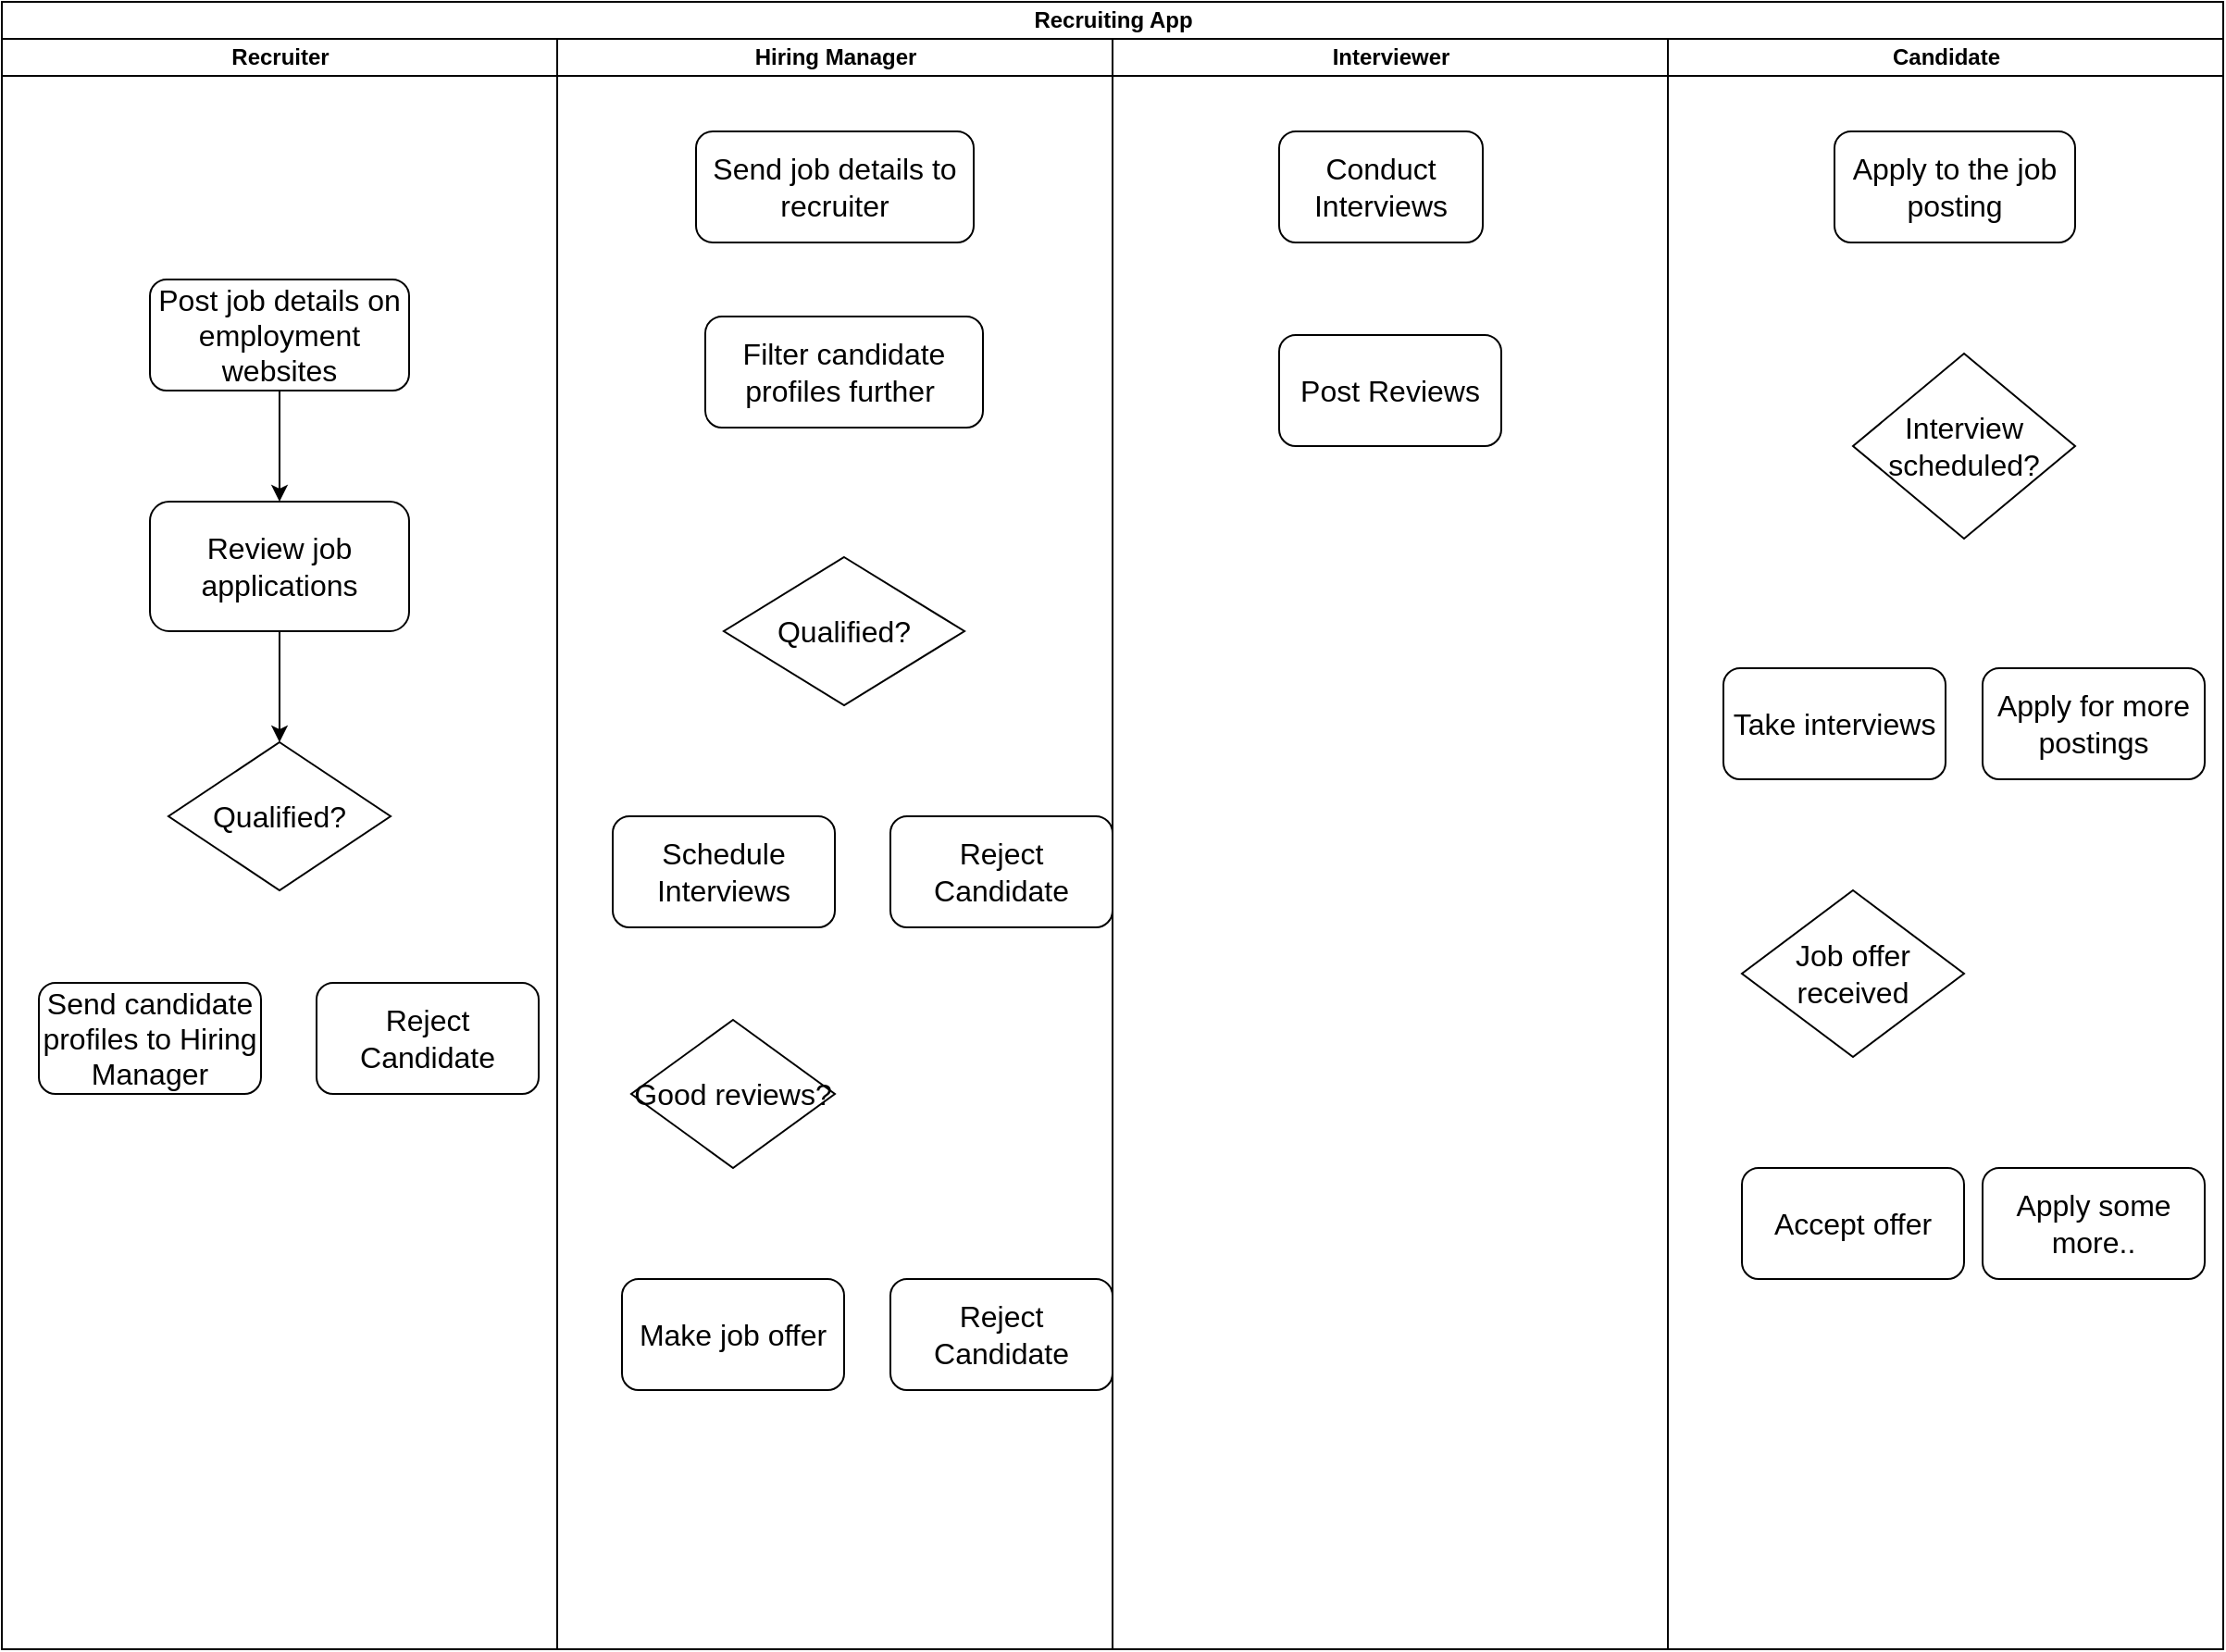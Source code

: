 <mxfile version="24.6.4" type="github">
  <diagram name="Page-1" id="9JSg5hkxb4Jkv8d5Q3OM">
    <mxGraphModel dx="1878" dy="1057" grid="1" gridSize="10" guides="1" tooltips="1" connect="1" arrows="1" fold="1" page="1" pageScale="1" pageWidth="850" pageHeight="1100" math="0" shadow="0">
      <root>
        <mxCell id="0" />
        <mxCell id="1" parent="0" />
        <mxCell id="TddfoaQXzV4HAu44nRfr-1" value="Recruiting App" style="swimlane;childLayout=stackLayout;resizeParent=1;resizeParentMax=0;startSize=20;html=1;" vertex="1" parent="1">
          <mxGeometry x="180" y="110" width="1200" height="890" as="geometry" />
        </mxCell>
        <mxCell id="TddfoaQXzV4HAu44nRfr-2" value="Recruiter" style="swimlane;startSize=20;html=1;" vertex="1" parent="TddfoaQXzV4HAu44nRfr-1">
          <mxGeometry y="20" width="300" height="870" as="geometry" />
        </mxCell>
        <mxCell id="TddfoaQXzV4HAu44nRfr-37" value="" style="edgeStyle=orthogonalEdgeStyle;rounded=0;orthogonalLoop=1;jettySize=auto;html=1;" edge="1" parent="TddfoaQXzV4HAu44nRfr-2" source="TddfoaQXzV4HAu44nRfr-12" target="TddfoaQXzV4HAu44nRfr-16">
          <mxGeometry relative="1" as="geometry" />
        </mxCell>
        <mxCell id="TddfoaQXzV4HAu44nRfr-12" value="&lt;font size=&quot;3&quot;&gt;Post job details on employment websites&lt;/font&gt;" style="rounded=1;whiteSpace=wrap;html=1;" vertex="1" parent="TddfoaQXzV4HAu44nRfr-2">
          <mxGeometry x="80" y="130" width="140" height="60" as="geometry" />
        </mxCell>
        <mxCell id="TddfoaQXzV4HAu44nRfr-38" value="" style="edgeStyle=orthogonalEdgeStyle;rounded=0;orthogonalLoop=1;jettySize=auto;html=1;" edge="1" parent="TddfoaQXzV4HAu44nRfr-2" source="TddfoaQXzV4HAu44nRfr-16" target="TddfoaQXzV4HAu44nRfr-17">
          <mxGeometry relative="1" as="geometry" />
        </mxCell>
        <mxCell id="TddfoaQXzV4HAu44nRfr-16" value="&lt;font size=&quot;3&quot;&gt;Review job applications&lt;/font&gt;" style="rounded=1;whiteSpace=wrap;html=1;" vertex="1" parent="TddfoaQXzV4HAu44nRfr-2">
          <mxGeometry x="80" y="250" width="140" height="70" as="geometry" />
        </mxCell>
        <mxCell id="TddfoaQXzV4HAu44nRfr-17" value="&lt;font size=&quot;3&quot;&gt;Qualified?&lt;/font&gt;" style="rhombus;whiteSpace=wrap;html=1;" vertex="1" parent="TddfoaQXzV4HAu44nRfr-2">
          <mxGeometry x="90" y="380" width="120" height="80" as="geometry" />
        </mxCell>
        <mxCell id="TddfoaQXzV4HAu44nRfr-22" value="&lt;font size=&quot;3&quot;&gt;Send candidate profiles to Hiring Manager&lt;/font&gt;" style="rounded=1;whiteSpace=wrap;html=1;" vertex="1" parent="TddfoaQXzV4HAu44nRfr-2">
          <mxGeometry x="20" y="510" width="120" height="60" as="geometry" />
        </mxCell>
        <mxCell id="TddfoaQXzV4HAu44nRfr-23" value="&lt;font size=&quot;3&quot;&gt;Reject Candidate&lt;/font&gt;" style="rounded=1;whiteSpace=wrap;html=1;" vertex="1" parent="TddfoaQXzV4HAu44nRfr-2">
          <mxGeometry x="170" y="510" width="120" height="60" as="geometry" />
        </mxCell>
        <mxCell id="TddfoaQXzV4HAu44nRfr-3" value="Hiring Manager" style="swimlane;startSize=20;html=1;" vertex="1" parent="TddfoaQXzV4HAu44nRfr-1">
          <mxGeometry x="300" y="20" width="300" height="870" as="geometry" />
        </mxCell>
        <mxCell id="TddfoaQXzV4HAu44nRfr-10" value="&lt;font size=&quot;3&quot;&gt;Send job details to recruiter&lt;/font&gt;" style="rounded=1;whiteSpace=wrap;html=1;" vertex="1" parent="TddfoaQXzV4HAu44nRfr-3">
          <mxGeometry x="75" y="50" width="150" height="60" as="geometry" />
        </mxCell>
        <mxCell id="TddfoaQXzV4HAu44nRfr-18" value="&lt;font size=&quot;3&quot;&gt;Filter candidate profiles further&amp;nbsp;&lt;/font&gt;" style="rounded=1;whiteSpace=wrap;html=1;" vertex="1" parent="TddfoaQXzV4HAu44nRfr-3">
          <mxGeometry x="80" y="150" width="150" height="60" as="geometry" />
        </mxCell>
        <mxCell id="TddfoaQXzV4HAu44nRfr-19" value="&lt;font size=&quot;3&quot;&gt;Qualified?&lt;/font&gt;" style="rhombus;whiteSpace=wrap;html=1;" vertex="1" parent="TddfoaQXzV4HAu44nRfr-3">
          <mxGeometry x="90" y="280" width="130" height="80" as="geometry" />
        </mxCell>
        <mxCell id="TddfoaQXzV4HAu44nRfr-20" value="&lt;font size=&quot;3&quot;&gt;Schedule Interviews&lt;/font&gt;" style="rounded=1;whiteSpace=wrap;html=1;" vertex="1" parent="TddfoaQXzV4HAu44nRfr-3">
          <mxGeometry x="30" y="420" width="120" height="60" as="geometry" />
        </mxCell>
        <mxCell id="TddfoaQXzV4HAu44nRfr-21" value="&lt;font size=&quot;3&quot;&gt;Reject Candidate&lt;/font&gt;" style="rounded=1;whiteSpace=wrap;html=1;" vertex="1" parent="TddfoaQXzV4HAu44nRfr-3">
          <mxGeometry x="180" y="420" width="120" height="60" as="geometry" />
        </mxCell>
        <mxCell id="TddfoaQXzV4HAu44nRfr-27" value="&lt;font size=&quot;3&quot;&gt;Good reviews?&lt;/font&gt;" style="rhombus;whiteSpace=wrap;html=1;" vertex="1" parent="TddfoaQXzV4HAu44nRfr-3">
          <mxGeometry x="40" y="530" width="110" height="80" as="geometry" />
        </mxCell>
        <mxCell id="TddfoaQXzV4HAu44nRfr-28" value="&lt;font size=&quot;3&quot;&gt;Make job offer&lt;/font&gt;" style="rounded=1;whiteSpace=wrap;html=1;" vertex="1" parent="TddfoaQXzV4HAu44nRfr-3">
          <mxGeometry x="35" y="670" width="120" height="60" as="geometry" />
        </mxCell>
        <mxCell id="TddfoaQXzV4HAu44nRfr-29" value="&lt;font size=&quot;3&quot;&gt;Reject Candidate&lt;/font&gt;" style="rounded=1;whiteSpace=wrap;html=1;" vertex="1" parent="TddfoaQXzV4HAu44nRfr-3">
          <mxGeometry x="180" y="670" width="120" height="60" as="geometry" />
        </mxCell>
        <mxCell id="TddfoaQXzV4HAu44nRfr-4" value="Interviewer" style="swimlane;startSize=20;html=1;" vertex="1" parent="TddfoaQXzV4HAu44nRfr-1">
          <mxGeometry x="600" y="20" width="300" height="870" as="geometry" />
        </mxCell>
        <mxCell id="TddfoaQXzV4HAu44nRfr-24" value="&lt;font size=&quot;3&quot;&gt;Conduct Interviews&lt;/font&gt;" style="rounded=1;whiteSpace=wrap;html=1;" vertex="1" parent="TddfoaQXzV4HAu44nRfr-4">
          <mxGeometry x="90" y="50" width="110" height="60" as="geometry" />
        </mxCell>
        <mxCell id="TddfoaQXzV4HAu44nRfr-25" value="&lt;font size=&quot;3&quot;&gt;Post Reviews&lt;/font&gt;" style="rounded=1;whiteSpace=wrap;html=1;" vertex="1" parent="TddfoaQXzV4HAu44nRfr-4">
          <mxGeometry x="90" y="160" width="120" height="60" as="geometry" />
        </mxCell>
        <mxCell id="TddfoaQXzV4HAu44nRfr-5" value="Candidate" style="swimlane;startSize=20;html=1;" vertex="1" parent="TddfoaQXzV4HAu44nRfr-1">
          <mxGeometry x="900" y="20" width="300" height="870" as="geometry" />
        </mxCell>
        <mxCell id="TddfoaQXzV4HAu44nRfr-14" value="&lt;font size=&quot;3&quot;&gt;Apply to the job posting&lt;/font&gt;" style="rounded=1;whiteSpace=wrap;html=1;" vertex="1" parent="TddfoaQXzV4HAu44nRfr-5">
          <mxGeometry x="90" y="50" width="130" height="60" as="geometry" />
        </mxCell>
        <mxCell id="TddfoaQXzV4HAu44nRfr-30" value="&lt;font size=&quot;3&quot;&gt;Interview scheduled?&lt;/font&gt;" style="rhombus;whiteSpace=wrap;html=1;" vertex="1" parent="TddfoaQXzV4HAu44nRfr-5">
          <mxGeometry x="100" y="170" width="120" height="100" as="geometry" />
        </mxCell>
        <mxCell id="TddfoaQXzV4HAu44nRfr-31" value="&lt;font size=&quot;3&quot;&gt;Take interviews&lt;/font&gt;" style="rounded=1;whiteSpace=wrap;html=1;" vertex="1" parent="TddfoaQXzV4HAu44nRfr-5">
          <mxGeometry x="30" y="340" width="120" height="60" as="geometry" />
        </mxCell>
        <mxCell id="TddfoaQXzV4HAu44nRfr-32" value="&lt;font size=&quot;3&quot;&gt;Apply for more postings&lt;/font&gt;" style="rounded=1;whiteSpace=wrap;html=1;" vertex="1" parent="TddfoaQXzV4HAu44nRfr-5">
          <mxGeometry x="170" y="340" width="120" height="60" as="geometry" />
        </mxCell>
        <mxCell id="TddfoaQXzV4HAu44nRfr-33" value="&lt;font size=&quot;3&quot;&gt;Job offer received&lt;/font&gt;" style="rhombus;whiteSpace=wrap;html=1;" vertex="1" parent="TddfoaQXzV4HAu44nRfr-5">
          <mxGeometry x="40" y="460" width="120" height="90" as="geometry" />
        </mxCell>
        <mxCell id="TddfoaQXzV4HAu44nRfr-34" value="&lt;font size=&quot;3&quot;&gt;Accept offer&lt;/font&gt;" style="rounded=1;whiteSpace=wrap;html=1;" vertex="1" parent="TddfoaQXzV4HAu44nRfr-5">
          <mxGeometry x="40" y="610" width="120" height="60" as="geometry" />
        </mxCell>
        <mxCell id="TddfoaQXzV4HAu44nRfr-35" value="&lt;font size=&quot;3&quot;&gt;Apply some more..&lt;/font&gt;" style="rounded=1;whiteSpace=wrap;html=1;" vertex="1" parent="TddfoaQXzV4HAu44nRfr-5">
          <mxGeometry x="170" y="610" width="120" height="60" as="geometry" />
        </mxCell>
      </root>
    </mxGraphModel>
  </diagram>
</mxfile>
